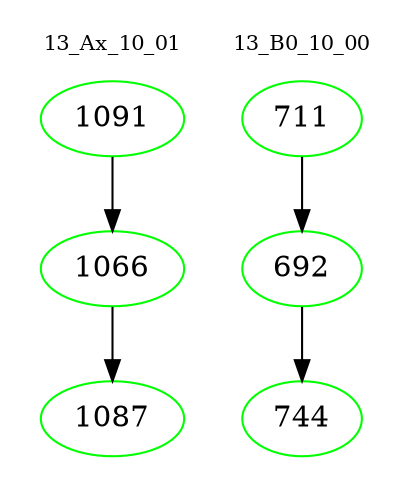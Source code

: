 digraph{
subgraph cluster_0 {
color = white
label = "13_Ax_10_01";
fontsize=10;
T0_1091 [label="1091", color="green"]
T0_1091 -> T0_1066 [color="black"]
T0_1066 [label="1066", color="green"]
T0_1066 -> T0_1087 [color="black"]
T0_1087 [label="1087", color="green"]
}
subgraph cluster_1 {
color = white
label = "13_B0_10_00";
fontsize=10;
T1_711 [label="711", color="green"]
T1_711 -> T1_692 [color="black"]
T1_692 [label="692", color="green"]
T1_692 -> T1_744 [color="black"]
T1_744 [label="744", color="green"]
}
}
